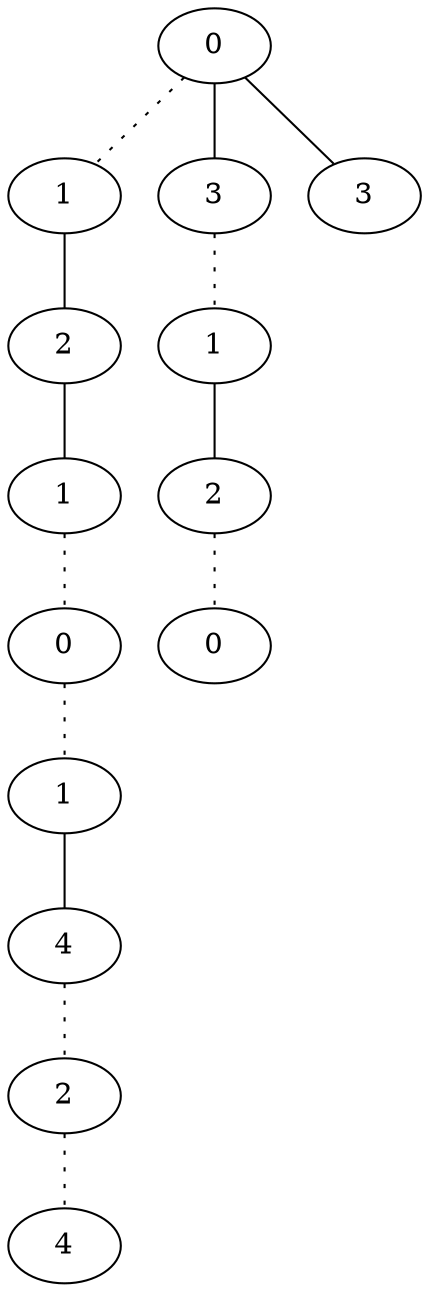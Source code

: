 graph {
a0[label=0];
a1[label=1];
a2[label=2];
a3[label=1];
a4[label=0];
a5[label=1];
a6[label=4];
a7[label=2];
a8[label=4];
a9[label=3];
a10[label=1];
a11[label=2];
a12[label=0];
a13[label=3];
a0 -- a1 [style=dotted];
a0 -- a9;
a0 -- a13;
a1 -- a2;
a2 -- a3;
a3 -- a4 [style=dotted];
a4 -- a5 [style=dotted];
a5 -- a6;
a6 -- a7 [style=dotted];
a7 -- a8 [style=dotted];
a9 -- a10 [style=dotted];
a10 -- a11;
a11 -- a12 [style=dotted];
}
